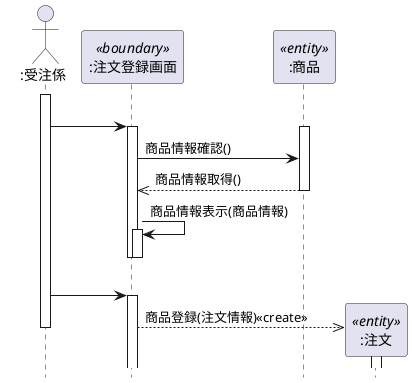 @startuml 商品注文
hide footbox
actor ":受注係" as a
participant ":注文登録画面" as boundary <<boundary>>
participant ":商品" as entity <<entity>>
activate a

    alt 登録
        a -> boundary
        activate entity
        activate boundary
        boundary -> entity:商品情報確認()
        boundary <<-- entity:商品情報取得()
        deactivate entity
        boundary -> boundary:商品情報表示(商品情報)
            activate boundary
            deactivate boundary
        deactivate boundary
    else 注文
        a -> boundary
        activate boundary
            create ":注文" as tyu <<entity>>
            boundary -->> tyu:商品登録(注文情報)<<create>>
            activate tyu
            deactivate tyu
deactivate a                

@enduml